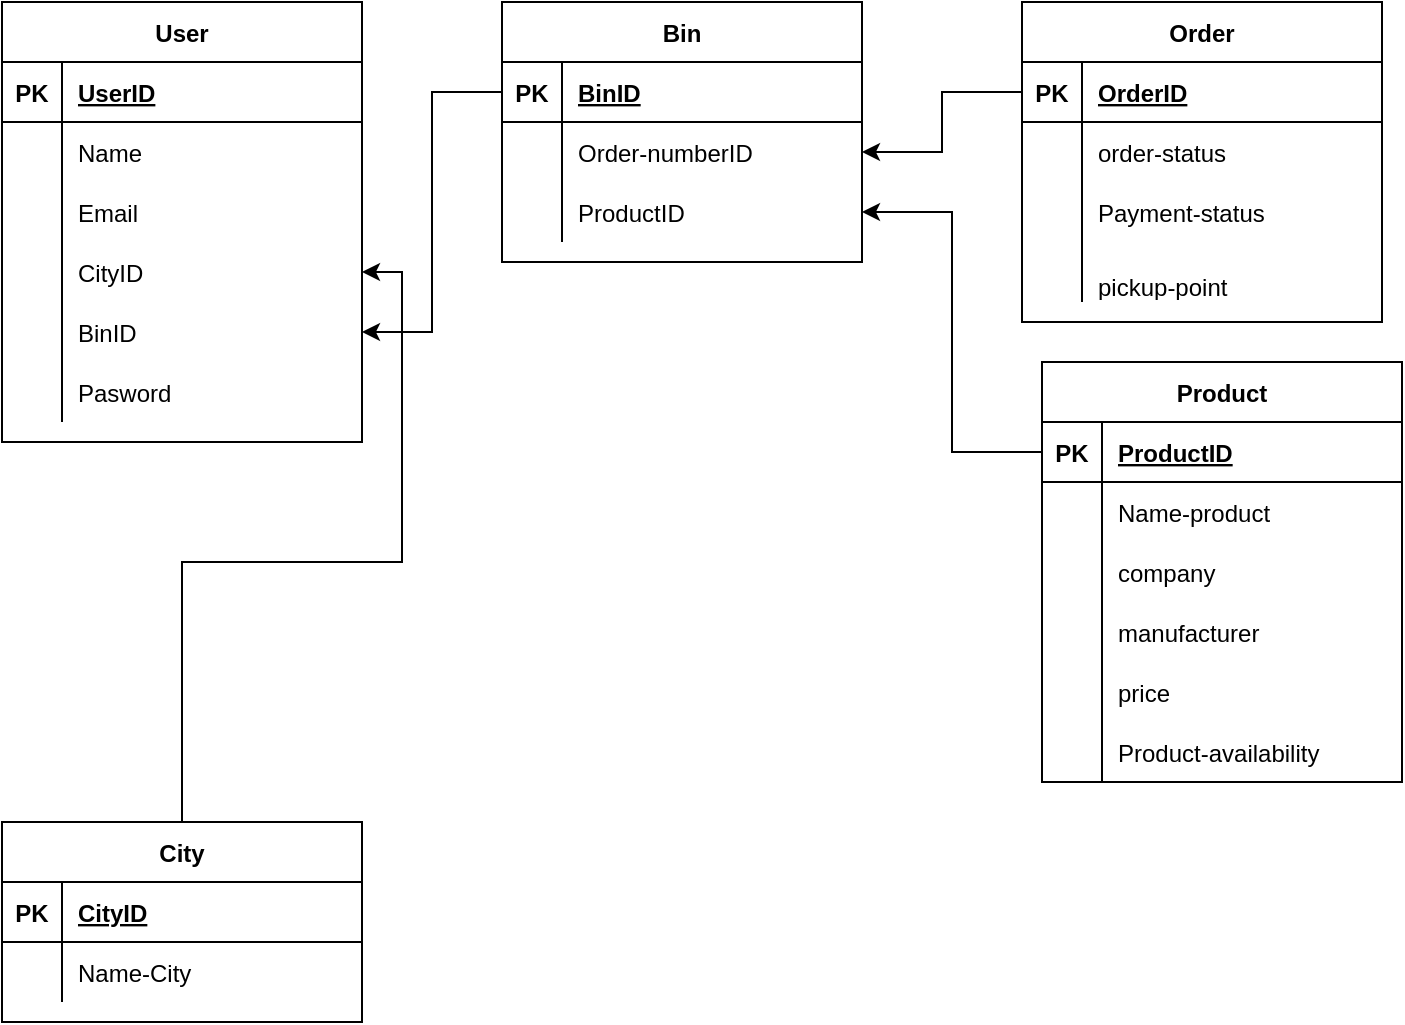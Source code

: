 <mxfile version="20.3.6" type="device"><diagram id="7JJ_vRo_io9lddcxdeaN" name="Страница 1"><mxGraphModel dx="780" dy="748" grid="1" gridSize="10" guides="1" tooltips="1" connect="1" arrows="1" fold="1" page="1" pageScale="1" pageWidth="827" pageHeight="1169" math="0" shadow="0"><root><mxCell id="0"/><mxCell id="1" parent="0"/><mxCell id="OXif3qhyXCTblLh4Z-FY-1" value="User" style="shape=table;startSize=30;container=1;collapsible=1;childLayout=tableLayout;fixedRows=1;rowLines=0;fontStyle=1;align=center;resizeLast=1;" parent="1" vertex="1"><mxGeometry x="40" y="30" width="180" height="220" as="geometry"/></mxCell><mxCell id="OXif3qhyXCTblLh4Z-FY-2" value="" style="shape=tableRow;horizontal=0;startSize=0;swimlaneHead=0;swimlaneBody=0;fillColor=none;collapsible=0;dropTarget=0;points=[[0,0.5],[1,0.5]];portConstraint=eastwest;top=0;left=0;right=0;bottom=1;" parent="OXif3qhyXCTblLh4Z-FY-1" vertex="1"><mxGeometry y="30" width="180" height="30" as="geometry"/></mxCell><mxCell id="OXif3qhyXCTblLh4Z-FY-3" value="PK" style="shape=partialRectangle;connectable=0;fillColor=none;top=0;left=0;bottom=0;right=0;fontStyle=1;overflow=hidden;" parent="OXif3qhyXCTblLh4Z-FY-2" vertex="1"><mxGeometry width="30" height="30" as="geometry"><mxRectangle width="30" height="30" as="alternateBounds"/></mxGeometry></mxCell><mxCell id="OXif3qhyXCTblLh4Z-FY-4" value="UserID" style="shape=partialRectangle;connectable=0;fillColor=none;top=0;left=0;bottom=0;right=0;align=left;spacingLeft=6;fontStyle=5;overflow=hidden;" parent="OXif3qhyXCTblLh4Z-FY-2" vertex="1"><mxGeometry x="30" width="150" height="30" as="geometry"><mxRectangle width="150" height="30" as="alternateBounds"/></mxGeometry></mxCell><mxCell id="OXif3qhyXCTblLh4Z-FY-5" value="" style="shape=tableRow;horizontal=0;startSize=0;swimlaneHead=0;swimlaneBody=0;fillColor=none;collapsible=0;dropTarget=0;points=[[0,0.5],[1,0.5]];portConstraint=eastwest;top=0;left=0;right=0;bottom=0;" parent="OXif3qhyXCTblLh4Z-FY-1" vertex="1"><mxGeometry y="60" width="180" height="30" as="geometry"/></mxCell><mxCell id="OXif3qhyXCTblLh4Z-FY-6" value="" style="shape=partialRectangle;connectable=0;fillColor=none;top=0;left=0;bottom=0;right=0;editable=1;overflow=hidden;" parent="OXif3qhyXCTblLh4Z-FY-5" vertex="1"><mxGeometry width="30" height="30" as="geometry"><mxRectangle width="30" height="30" as="alternateBounds"/></mxGeometry></mxCell><mxCell id="OXif3qhyXCTblLh4Z-FY-7" value="Name" style="shape=partialRectangle;connectable=0;fillColor=none;top=0;left=0;bottom=0;right=0;align=left;spacingLeft=6;overflow=hidden;" parent="OXif3qhyXCTblLh4Z-FY-5" vertex="1"><mxGeometry x="30" width="150" height="30" as="geometry"><mxRectangle width="150" height="30" as="alternateBounds"/></mxGeometry></mxCell><mxCell id="OXif3qhyXCTblLh4Z-FY-8" value="" style="shape=tableRow;horizontal=0;startSize=0;swimlaneHead=0;swimlaneBody=0;fillColor=none;collapsible=0;dropTarget=0;points=[[0,0.5],[1,0.5]];portConstraint=eastwest;top=0;left=0;right=0;bottom=0;" parent="OXif3qhyXCTblLh4Z-FY-1" vertex="1"><mxGeometry y="90" width="180" height="30" as="geometry"/></mxCell><mxCell id="OXif3qhyXCTblLh4Z-FY-9" value="" style="shape=partialRectangle;connectable=0;fillColor=none;top=0;left=0;bottom=0;right=0;editable=1;overflow=hidden;" parent="OXif3qhyXCTblLh4Z-FY-8" vertex="1"><mxGeometry width="30" height="30" as="geometry"><mxRectangle width="30" height="30" as="alternateBounds"/></mxGeometry></mxCell><mxCell id="OXif3qhyXCTblLh4Z-FY-10" value="Email" style="shape=partialRectangle;connectable=0;fillColor=none;top=0;left=0;bottom=0;right=0;align=left;spacingLeft=6;overflow=hidden;" parent="OXif3qhyXCTblLh4Z-FY-8" vertex="1"><mxGeometry x="30" width="150" height="30" as="geometry"><mxRectangle width="150" height="30" as="alternateBounds"/></mxGeometry></mxCell><mxCell id="OXif3qhyXCTblLh4Z-FY-11" value="" style="shape=tableRow;horizontal=0;startSize=0;swimlaneHead=0;swimlaneBody=0;fillColor=none;collapsible=0;dropTarget=0;points=[[0,0.5],[1,0.5]];portConstraint=eastwest;top=0;left=0;right=0;bottom=0;" parent="OXif3qhyXCTblLh4Z-FY-1" vertex="1"><mxGeometry y="120" width="180" height="30" as="geometry"/></mxCell><mxCell id="OXif3qhyXCTblLh4Z-FY-12" value="" style="shape=partialRectangle;connectable=0;fillColor=none;top=0;left=0;bottom=0;right=0;editable=1;overflow=hidden;" parent="OXif3qhyXCTblLh4Z-FY-11" vertex="1"><mxGeometry width="30" height="30" as="geometry"><mxRectangle width="30" height="30" as="alternateBounds"/></mxGeometry></mxCell><mxCell id="OXif3qhyXCTblLh4Z-FY-13" value="CityID" style="shape=partialRectangle;connectable=0;fillColor=none;top=0;left=0;bottom=0;right=0;align=left;spacingLeft=6;overflow=hidden;" parent="OXif3qhyXCTblLh4Z-FY-11" vertex="1"><mxGeometry x="30" width="150" height="30" as="geometry"><mxRectangle width="150" height="30" as="alternateBounds"/></mxGeometry></mxCell><mxCell id="OXif3qhyXCTblLh4Z-FY-26" value="" style="shape=tableRow;horizontal=0;startSize=0;swimlaneHead=0;swimlaneBody=0;fillColor=none;collapsible=0;dropTarget=0;points=[[0,0.5],[1,0.5]];portConstraint=eastwest;top=0;left=0;right=0;bottom=0;" parent="OXif3qhyXCTblLh4Z-FY-1" vertex="1"><mxGeometry y="150" width="180" height="30" as="geometry"/></mxCell><mxCell id="OXif3qhyXCTblLh4Z-FY-27" value="" style="shape=partialRectangle;connectable=0;fillColor=none;top=0;left=0;bottom=0;right=0;editable=1;overflow=hidden;" parent="OXif3qhyXCTblLh4Z-FY-26" vertex="1"><mxGeometry width="30" height="30" as="geometry"><mxRectangle width="30" height="30" as="alternateBounds"/></mxGeometry></mxCell><mxCell id="OXif3qhyXCTblLh4Z-FY-28" value="BinID" style="shape=partialRectangle;connectable=0;fillColor=none;top=0;left=0;bottom=0;right=0;align=left;spacingLeft=6;overflow=hidden;" parent="OXif3qhyXCTblLh4Z-FY-26" vertex="1"><mxGeometry x="30" width="150" height="30" as="geometry"><mxRectangle width="150" height="30" as="alternateBounds"/></mxGeometry></mxCell><mxCell id="wY_dzX74ju9rohw9-CgL-1" value="" style="shape=tableRow;horizontal=0;startSize=0;swimlaneHead=0;swimlaneBody=0;fillColor=none;collapsible=0;dropTarget=0;points=[[0,0.5],[1,0.5]];portConstraint=eastwest;top=0;left=0;right=0;bottom=0;" vertex="1" parent="OXif3qhyXCTblLh4Z-FY-1"><mxGeometry y="180" width="180" height="30" as="geometry"/></mxCell><mxCell id="wY_dzX74ju9rohw9-CgL-2" value="" style="shape=partialRectangle;connectable=0;fillColor=none;top=0;left=0;bottom=0;right=0;editable=1;overflow=hidden;" vertex="1" parent="wY_dzX74ju9rohw9-CgL-1"><mxGeometry width="30" height="30" as="geometry"><mxRectangle width="30" height="30" as="alternateBounds"/></mxGeometry></mxCell><mxCell id="wY_dzX74ju9rohw9-CgL-3" value="Pasword" style="shape=partialRectangle;connectable=0;fillColor=none;top=0;left=0;bottom=0;right=0;align=left;spacingLeft=6;overflow=hidden;" vertex="1" parent="wY_dzX74ju9rohw9-CgL-1"><mxGeometry x="30" width="150" height="30" as="geometry"><mxRectangle width="150" height="30" as="alternateBounds"/></mxGeometry></mxCell><mxCell id="OXif3qhyXCTblLh4Z-FY-29" value="Bin" style="shape=table;startSize=30;container=1;collapsible=1;childLayout=tableLayout;fixedRows=1;rowLines=0;fontStyle=1;align=center;resizeLast=1;" parent="1" vertex="1"><mxGeometry x="290" y="30" width="180" height="130" as="geometry"/></mxCell><mxCell id="OXif3qhyXCTblLh4Z-FY-30" value="" style="shape=tableRow;horizontal=0;startSize=0;swimlaneHead=0;swimlaneBody=0;fillColor=none;collapsible=0;dropTarget=0;points=[[0,0.5],[1,0.5]];portConstraint=eastwest;top=0;left=0;right=0;bottom=1;" parent="OXif3qhyXCTblLh4Z-FY-29" vertex="1"><mxGeometry y="30" width="180" height="30" as="geometry"/></mxCell><mxCell id="OXif3qhyXCTblLh4Z-FY-31" value="PK" style="shape=partialRectangle;connectable=0;fillColor=none;top=0;left=0;bottom=0;right=0;fontStyle=1;overflow=hidden;" parent="OXif3qhyXCTblLh4Z-FY-30" vertex="1"><mxGeometry width="30" height="30" as="geometry"><mxRectangle width="30" height="30" as="alternateBounds"/></mxGeometry></mxCell><mxCell id="OXif3qhyXCTblLh4Z-FY-32" value="BinID" style="shape=partialRectangle;connectable=0;fillColor=none;top=0;left=0;bottom=0;right=0;align=left;spacingLeft=6;fontStyle=5;overflow=hidden;" parent="OXif3qhyXCTblLh4Z-FY-30" vertex="1"><mxGeometry x="30" width="150" height="30" as="geometry"><mxRectangle width="150" height="30" as="alternateBounds"/></mxGeometry></mxCell><mxCell id="OXif3qhyXCTblLh4Z-FY-33" value="" style="shape=tableRow;horizontal=0;startSize=0;swimlaneHead=0;swimlaneBody=0;fillColor=none;collapsible=0;dropTarget=0;points=[[0,0.5],[1,0.5]];portConstraint=eastwest;top=0;left=0;right=0;bottom=0;" parent="OXif3qhyXCTblLh4Z-FY-29" vertex="1"><mxGeometry y="60" width="180" height="30" as="geometry"/></mxCell><mxCell id="OXif3qhyXCTblLh4Z-FY-34" value="" style="shape=partialRectangle;connectable=0;fillColor=none;top=0;left=0;bottom=0;right=0;editable=1;overflow=hidden;" parent="OXif3qhyXCTblLh4Z-FY-33" vertex="1"><mxGeometry width="30" height="30" as="geometry"><mxRectangle width="30" height="30" as="alternateBounds"/></mxGeometry></mxCell><mxCell id="OXif3qhyXCTblLh4Z-FY-35" value="Order-numberID" style="shape=partialRectangle;connectable=0;fillColor=none;top=0;left=0;bottom=0;right=0;align=left;spacingLeft=6;overflow=hidden;" parent="OXif3qhyXCTblLh4Z-FY-33" vertex="1"><mxGeometry x="30" width="150" height="30" as="geometry"><mxRectangle width="150" height="30" as="alternateBounds"/></mxGeometry></mxCell><mxCell id="OXif3qhyXCTblLh4Z-FY-36" value="" style="shape=tableRow;horizontal=0;startSize=0;swimlaneHead=0;swimlaneBody=0;fillColor=none;collapsible=0;dropTarget=0;points=[[0,0.5],[1,0.5]];portConstraint=eastwest;top=0;left=0;right=0;bottom=0;" parent="OXif3qhyXCTblLh4Z-FY-29" vertex="1"><mxGeometry y="90" width="180" height="30" as="geometry"/></mxCell><mxCell id="OXif3qhyXCTblLh4Z-FY-37" value="" style="shape=partialRectangle;connectable=0;fillColor=none;top=0;left=0;bottom=0;right=0;editable=1;overflow=hidden;" parent="OXif3qhyXCTblLh4Z-FY-36" vertex="1"><mxGeometry width="30" height="30" as="geometry"><mxRectangle width="30" height="30" as="alternateBounds"/></mxGeometry></mxCell><mxCell id="OXif3qhyXCTblLh4Z-FY-38" value="ProductID" style="shape=partialRectangle;connectable=0;fillColor=none;top=0;left=0;bottom=0;right=0;align=left;spacingLeft=6;overflow=hidden;" parent="OXif3qhyXCTblLh4Z-FY-36" vertex="1"><mxGeometry x="30" width="150" height="30" as="geometry"><mxRectangle width="150" height="30" as="alternateBounds"/></mxGeometry></mxCell><mxCell id="OXif3qhyXCTblLh4Z-FY-43" style="edgeStyle=orthogonalEdgeStyle;rounded=0;orthogonalLoop=1;jettySize=auto;html=1;exitX=0;exitY=0.5;exitDx=0;exitDy=0;" parent="1" source="OXif3qhyXCTblLh4Z-FY-30" target="OXif3qhyXCTblLh4Z-FY-26" edge="1"><mxGeometry relative="1" as="geometry"/></mxCell><mxCell id="OXif3qhyXCTblLh4Z-FY-44" value="Product" style="shape=table;startSize=30;container=1;collapsible=1;childLayout=tableLayout;fixedRows=1;rowLines=0;fontStyle=1;align=center;resizeLast=1;" parent="1" vertex="1"><mxGeometry x="560" y="210" width="180" height="210" as="geometry"/></mxCell><mxCell id="OXif3qhyXCTblLh4Z-FY-45" value="" style="shape=tableRow;horizontal=0;startSize=0;swimlaneHead=0;swimlaneBody=0;fillColor=none;collapsible=0;dropTarget=0;points=[[0,0.5],[1,0.5]];portConstraint=eastwest;top=0;left=0;right=0;bottom=1;" parent="OXif3qhyXCTblLh4Z-FY-44" vertex="1"><mxGeometry y="30" width="180" height="30" as="geometry"/></mxCell><mxCell id="OXif3qhyXCTblLh4Z-FY-46" value="PK" style="shape=partialRectangle;connectable=0;fillColor=none;top=0;left=0;bottom=0;right=0;fontStyle=1;overflow=hidden;" parent="OXif3qhyXCTblLh4Z-FY-45" vertex="1"><mxGeometry width="30" height="30" as="geometry"><mxRectangle width="30" height="30" as="alternateBounds"/></mxGeometry></mxCell><mxCell id="OXif3qhyXCTblLh4Z-FY-47" value="ProductID" style="shape=partialRectangle;connectable=0;fillColor=none;top=0;left=0;bottom=0;right=0;align=left;spacingLeft=6;fontStyle=5;overflow=hidden;" parent="OXif3qhyXCTblLh4Z-FY-45" vertex="1"><mxGeometry x="30" width="150" height="30" as="geometry"><mxRectangle width="150" height="30" as="alternateBounds"/></mxGeometry></mxCell><mxCell id="OXif3qhyXCTblLh4Z-FY-48" value="" style="shape=tableRow;horizontal=0;startSize=0;swimlaneHead=0;swimlaneBody=0;fillColor=none;collapsible=0;dropTarget=0;points=[[0,0.5],[1,0.5]];portConstraint=eastwest;top=0;left=0;right=0;bottom=0;" parent="OXif3qhyXCTblLh4Z-FY-44" vertex="1"><mxGeometry y="60" width="180" height="30" as="geometry"/></mxCell><mxCell id="OXif3qhyXCTblLh4Z-FY-49" value="" style="shape=partialRectangle;connectable=0;fillColor=none;top=0;left=0;bottom=0;right=0;editable=1;overflow=hidden;" parent="OXif3qhyXCTblLh4Z-FY-48" vertex="1"><mxGeometry width="30" height="30" as="geometry"><mxRectangle width="30" height="30" as="alternateBounds"/></mxGeometry></mxCell><mxCell id="OXif3qhyXCTblLh4Z-FY-50" value="Name-product" style="shape=partialRectangle;connectable=0;fillColor=none;top=0;left=0;bottom=0;right=0;align=left;spacingLeft=6;overflow=hidden;" parent="OXif3qhyXCTblLh4Z-FY-48" vertex="1"><mxGeometry x="30" width="150" height="30" as="geometry"><mxRectangle width="150" height="30" as="alternateBounds"/></mxGeometry></mxCell><mxCell id="OXif3qhyXCTblLh4Z-FY-51" value="" style="shape=tableRow;horizontal=0;startSize=0;swimlaneHead=0;swimlaneBody=0;fillColor=none;collapsible=0;dropTarget=0;points=[[0,0.5],[1,0.5]];portConstraint=eastwest;top=0;left=0;right=0;bottom=0;" parent="OXif3qhyXCTblLh4Z-FY-44" vertex="1"><mxGeometry y="90" width="180" height="30" as="geometry"/></mxCell><mxCell id="OXif3qhyXCTblLh4Z-FY-52" value="" style="shape=partialRectangle;connectable=0;fillColor=none;top=0;left=0;bottom=0;right=0;editable=1;overflow=hidden;" parent="OXif3qhyXCTblLh4Z-FY-51" vertex="1"><mxGeometry width="30" height="30" as="geometry"><mxRectangle width="30" height="30" as="alternateBounds"/></mxGeometry></mxCell><mxCell id="OXif3qhyXCTblLh4Z-FY-53" value="company" style="shape=partialRectangle;connectable=0;fillColor=none;top=0;left=0;bottom=0;right=0;align=left;spacingLeft=6;overflow=hidden;" parent="OXif3qhyXCTblLh4Z-FY-51" vertex="1"><mxGeometry x="30" width="150" height="30" as="geometry"><mxRectangle width="150" height="30" as="alternateBounds"/></mxGeometry></mxCell><mxCell id="OXif3qhyXCTblLh4Z-FY-57" value="" style="shape=tableRow;horizontal=0;startSize=0;swimlaneHead=0;swimlaneBody=0;fillColor=none;collapsible=0;dropTarget=0;points=[[0,0.5],[1,0.5]];portConstraint=eastwest;top=0;left=0;right=0;bottom=0;" parent="OXif3qhyXCTblLh4Z-FY-44" vertex="1"><mxGeometry y="120" width="180" height="30" as="geometry"/></mxCell><mxCell id="OXif3qhyXCTblLh4Z-FY-58" value="" style="shape=partialRectangle;connectable=0;fillColor=none;top=0;left=0;bottom=0;right=0;editable=1;overflow=hidden;" parent="OXif3qhyXCTblLh4Z-FY-57" vertex="1"><mxGeometry width="30" height="30" as="geometry"><mxRectangle width="30" height="30" as="alternateBounds"/></mxGeometry></mxCell><mxCell id="OXif3qhyXCTblLh4Z-FY-59" value="manufacturer" style="shape=partialRectangle;connectable=0;fillColor=none;top=0;left=0;bottom=0;right=0;align=left;spacingLeft=6;overflow=hidden;" parent="OXif3qhyXCTblLh4Z-FY-57" vertex="1"><mxGeometry x="30" width="150" height="30" as="geometry"><mxRectangle width="150" height="30" as="alternateBounds"/></mxGeometry></mxCell><mxCell id="OXif3qhyXCTblLh4Z-FY-54" value="" style="shape=tableRow;horizontal=0;startSize=0;swimlaneHead=0;swimlaneBody=0;fillColor=none;collapsible=0;dropTarget=0;points=[[0,0.5],[1,0.5]];portConstraint=eastwest;top=0;left=0;right=0;bottom=0;" parent="OXif3qhyXCTblLh4Z-FY-44" vertex="1"><mxGeometry y="150" width="180" height="30" as="geometry"/></mxCell><mxCell id="OXif3qhyXCTblLh4Z-FY-55" value="" style="shape=partialRectangle;connectable=0;fillColor=none;top=0;left=0;bottom=0;right=0;editable=1;overflow=hidden;" parent="OXif3qhyXCTblLh4Z-FY-54" vertex="1"><mxGeometry width="30" height="30" as="geometry"><mxRectangle width="30" height="30" as="alternateBounds"/></mxGeometry></mxCell><mxCell id="OXif3qhyXCTblLh4Z-FY-56" value="price" style="shape=partialRectangle;connectable=0;fillColor=none;top=0;left=0;bottom=0;right=0;align=left;spacingLeft=6;overflow=hidden;" parent="OXif3qhyXCTblLh4Z-FY-54" vertex="1"><mxGeometry x="30" width="150" height="30" as="geometry"><mxRectangle width="150" height="30" as="alternateBounds"/></mxGeometry></mxCell><mxCell id="OXif3qhyXCTblLh4Z-FY-61" value="" style="shape=tableRow;horizontal=0;startSize=0;swimlaneHead=0;swimlaneBody=0;fillColor=none;collapsible=0;dropTarget=0;points=[[0,0.5],[1,0.5]];portConstraint=eastwest;top=0;left=0;right=0;bottom=0;" parent="OXif3qhyXCTblLh4Z-FY-44" vertex="1"><mxGeometry y="180" width="180" height="30" as="geometry"/></mxCell><mxCell id="OXif3qhyXCTblLh4Z-FY-62" value="" style="shape=partialRectangle;connectable=0;fillColor=none;top=0;left=0;bottom=0;right=0;editable=1;overflow=hidden;" parent="OXif3qhyXCTblLh4Z-FY-61" vertex="1"><mxGeometry width="30" height="30" as="geometry"><mxRectangle width="30" height="30" as="alternateBounds"/></mxGeometry></mxCell><mxCell id="OXif3qhyXCTblLh4Z-FY-63" value="Product-availability" style="shape=partialRectangle;connectable=0;fillColor=none;top=0;left=0;bottom=0;right=0;align=left;spacingLeft=6;overflow=hidden;" parent="OXif3qhyXCTblLh4Z-FY-61" vertex="1"><mxGeometry x="30" width="150" height="30" as="geometry"><mxRectangle width="150" height="30" as="alternateBounds"/></mxGeometry></mxCell><mxCell id="OXif3qhyXCTblLh4Z-FY-60" style="edgeStyle=orthogonalEdgeStyle;rounded=0;orthogonalLoop=1;jettySize=auto;html=1;" parent="1" source="OXif3qhyXCTblLh4Z-FY-45" target="OXif3qhyXCTblLh4Z-FY-36" edge="1"><mxGeometry relative="1" as="geometry"/></mxCell><mxCell id="OXif3qhyXCTblLh4Z-FY-81" style="edgeStyle=orthogonalEdgeStyle;rounded=0;orthogonalLoop=1;jettySize=auto;html=1;" parent="1" source="OXif3qhyXCTblLh4Z-FY-68" target="OXif3qhyXCTblLh4Z-FY-11" edge="1"><mxGeometry relative="1" as="geometry"/></mxCell><mxCell id="OXif3qhyXCTblLh4Z-FY-68" value="City" style="shape=table;startSize=30;container=1;collapsible=1;childLayout=tableLayout;fixedRows=1;rowLines=0;fontStyle=1;align=center;resizeLast=1;" parent="1" vertex="1"><mxGeometry x="40" y="440" width="180" height="100" as="geometry"/></mxCell><mxCell id="OXif3qhyXCTblLh4Z-FY-69" value="" style="shape=tableRow;horizontal=0;startSize=0;swimlaneHead=0;swimlaneBody=0;fillColor=none;collapsible=0;dropTarget=0;points=[[0,0.5],[1,0.5]];portConstraint=eastwest;top=0;left=0;right=0;bottom=1;" parent="OXif3qhyXCTblLh4Z-FY-68" vertex="1"><mxGeometry y="30" width="180" height="30" as="geometry"/></mxCell><mxCell id="OXif3qhyXCTblLh4Z-FY-70" value="PK" style="shape=partialRectangle;connectable=0;fillColor=none;top=0;left=0;bottom=0;right=0;fontStyle=1;overflow=hidden;" parent="OXif3qhyXCTblLh4Z-FY-69" vertex="1"><mxGeometry width="30" height="30" as="geometry"><mxRectangle width="30" height="30" as="alternateBounds"/></mxGeometry></mxCell><mxCell id="OXif3qhyXCTblLh4Z-FY-71" value="CityID" style="shape=partialRectangle;connectable=0;fillColor=none;top=0;left=0;bottom=0;right=0;align=left;spacingLeft=6;fontStyle=5;overflow=hidden;" parent="OXif3qhyXCTblLh4Z-FY-69" vertex="1"><mxGeometry x="30" width="150" height="30" as="geometry"><mxRectangle width="150" height="30" as="alternateBounds"/></mxGeometry></mxCell><mxCell id="OXif3qhyXCTblLh4Z-FY-72" value="" style="shape=tableRow;horizontal=0;startSize=0;swimlaneHead=0;swimlaneBody=0;fillColor=none;collapsible=0;dropTarget=0;points=[[0,0.5],[1,0.5]];portConstraint=eastwest;top=0;left=0;right=0;bottom=0;" parent="OXif3qhyXCTblLh4Z-FY-68" vertex="1"><mxGeometry y="60" width="180" height="30" as="geometry"/></mxCell><mxCell id="OXif3qhyXCTblLh4Z-FY-73" value="" style="shape=partialRectangle;connectable=0;fillColor=none;top=0;left=0;bottom=0;right=0;editable=1;overflow=hidden;" parent="OXif3qhyXCTblLh4Z-FY-72" vertex="1"><mxGeometry width="30" height="30" as="geometry"><mxRectangle width="30" height="30" as="alternateBounds"/></mxGeometry></mxCell><mxCell id="OXif3qhyXCTblLh4Z-FY-74" value="Name-City" style="shape=partialRectangle;connectable=0;fillColor=none;top=0;left=0;bottom=0;right=0;align=left;spacingLeft=6;overflow=hidden;" parent="OXif3qhyXCTblLh4Z-FY-72" vertex="1"><mxGeometry x="30" width="150" height="30" as="geometry"><mxRectangle width="150" height="30" as="alternateBounds"/></mxGeometry></mxCell><mxCell id="OXif3qhyXCTblLh4Z-FY-82" value="Order" style="shape=table;startSize=30;container=1;collapsible=1;childLayout=tableLayout;fixedRows=1;rowLines=0;fontStyle=1;align=center;resizeLast=1;" parent="1" vertex="1"><mxGeometry x="550" y="30" width="180" height="160" as="geometry"/></mxCell><mxCell id="OXif3qhyXCTblLh4Z-FY-83" value="" style="shape=tableRow;horizontal=0;startSize=0;swimlaneHead=0;swimlaneBody=0;fillColor=none;collapsible=0;dropTarget=0;points=[[0,0.5],[1,0.5]];portConstraint=eastwest;top=0;left=0;right=0;bottom=1;" parent="OXif3qhyXCTblLh4Z-FY-82" vertex="1"><mxGeometry y="30" width="180" height="30" as="geometry"/></mxCell><mxCell id="OXif3qhyXCTblLh4Z-FY-84" value="PK" style="shape=partialRectangle;connectable=0;fillColor=none;top=0;left=0;bottom=0;right=0;fontStyle=1;overflow=hidden;" parent="OXif3qhyXCTblLh4Z-FY-83" vertex="1"><mxGeometry width="30" height="30" as="geometry"><mxRectangle width="30" height="30" as="alternateBounds"/></mxGeometry></mxCell><mxCell id="OXif3qhyXCTblLh4Z-FY-85" value="OrderID" style="shape=partialRectangle;connectable=0;fillColor=none;top=0;left=0;bottom=0;right=0;align=left;spacingLeft=6;fontStyle=5;overflow=hidden;" parent="OXif3qhyXCTblLh4Z-FY-83" vertex="1"><mxGeometry x="30" width="150" height="30" as="geometry"><mxRectangle width="150" height="30" as="alternateBounds"/></mxGeometry></mxCell><mxCell id="OXif3qhyXCTblLh4Z-FY-86" value="" style="shape=tableRow;horizontal=0;startSize=0;swimlaneHead=0;swimlaneBody=0;fillColor=none;collapsible=0;dropTarget=0;points=[[0,0.5],[1,0.5]];portConstraint=eastwest;top=0;left=0;right=0;bottom=0;" parent="OXif3qhyXCTblLh4Z-FY-82" vertex="1"><mxGeometry y="60" width="180" height="30" as="geometry"/></mxCell><mxCell id="OXif3qhyXCTblLh4Z-FY-87" value="" style="shape=partialRectangle;connectable=0;fillColor=none;top=0;left=0;bottom=0;right=0;editable=1;overflow=hidden;" parent="OXif3qhyXCTblLh4Z-FY-86" vertex="1"><mxGeometry width="30" height="30" as="geometry"><mxRectangle width="30" height="30" as="alternateBounds"/></mxGeometry></mxCell><mxCell id="OXif3qhyXCTblLh4Z-FY-88" value="order-status" style="shape=partialRectangle;connectable=0;fillColor=none;top=0;left=0;bottom=0;right=0;align=left;spacingLeft=6;overflow=hidden;" parent="OXif3qhyXCTblLh4Z-FY-86" vertex="1"><mxGeometry x="30" width="150" height="30" as="geometry"><mxRectangle width="150" height="30" as="alternateBounds"/></mxGeometry></mxCell><mxCell id="OXif3qhyXCTblLh4Z-FY-89" value="" style="shape=tableRow;horizontal=0;startSize=0;swimlaneHead=0;swimlaneBody=0;fillColor=none;collapsible=0;dropTarget=0;points=[[0,0.5],[1,0.5]];portConstraint=eastwest;top=0;left=0;right=0;bottom=0;" parent="OXif3qhyXCTblLh4Z-FY-82" vertex="1"><mxGeometry y="90" width="180" height="30" as="geometry"/></mxCell><mxCell id="OXif3qhyXCTblLh4Z-FY-90" value="" style="shape=partialRectangle;connectable=0;fillColor=none;top=0;left=0;bottom=0;right=0;editable=1;overflow=hidden;" parent="OXif3qhyXCTblLh4Z-FY-89" vertex="1"><mxGeometry width="30" height="30" as="geometry"><mxRectangle width="30" height="30" as="alternateBounds"/></mxGeometry></mxCell><mxCell id="OXif3qhyXCTblLh4Z-FY-91" value="Payment-status" style="shape=partialRectangle;connectable=0;fillColor=none;top=0;left=0;bottom=0;right=0;align=left;spacingLeft=6;overflow=hidden;" parent="OXif3qhyXCTblLh4Z-FY-89" vertex="1"><mxGeometry x="30" width="150" height="30" as="geometry"><mxRectangle width="150" height="30" as="alternateBounds"/></mxGeometry></mxCell><mxCell id="OXif3qhyXCTblLh4Z-FY-92" value="" style="shape=tableRow;horizontal=0;startSize=0;swimlaneHead=0;swimlaneBody=0;fillColor=none;collapsible=0;dropTarget=0;points=[[0,0.5],[1,0.5]];portConstraint=eastwest;top=0;left=0;right=0;bottom=0;" parent="OXif3qhyXCTblLh4Z-FY-82" vertex="1"><mxGeometry y="120" width="180" height="30" as="geometry"/></mxCell><mxCell id="OXif3qhyXCTblLh4Z-FY-93" value="" style="shape=partialRectangle;connectable=0;fillColor=none;top=0;left=0;bottom=0;right=0;editable=1;overflow=hidden;" parent="OXif3qhyXCTblLh4Z-FY-92" vertex="1"><mxGeometry width="30" height="30" as="geometry"><mxRectangle width="30" height="30" as="alternateBounds"/></mxGeometry></mxCell><mxCell id="OXif3qhyXCTblLh4Z-FY-94" value="&#10;pickup-point" style="shape=partialRectangle;connectable=0;fillColor=none;top=0;left=0;bottom=0;right=0;align=left;spacingLeft=6;overflow=hidden;" parent="OXif3qhyXCTblLh4Z-FY-92" vertex="1"><mxGeometry x="30" width="150" height="30" as="geometry"><mxRectangle width="150" height="30" as="alternateBounds"/></mxGeometry></mxCell><mxCell id="IASuqFHti9-HdwHbbVPE-1" style="edgeStyle=orthogonalEdgeStyle;rounded=0;orthogonalLoop=1;jettySize=auto;html=1;" parent="1" source="OXif3qhyXCTblLh4Z-FY-83" target="OXif3qhyXCTblLh4Z-FY-33" edge="1"><mxGeometry relative="1" as="geometry"/></mxCell></root></mxGraphModel></diagram></mxfile>